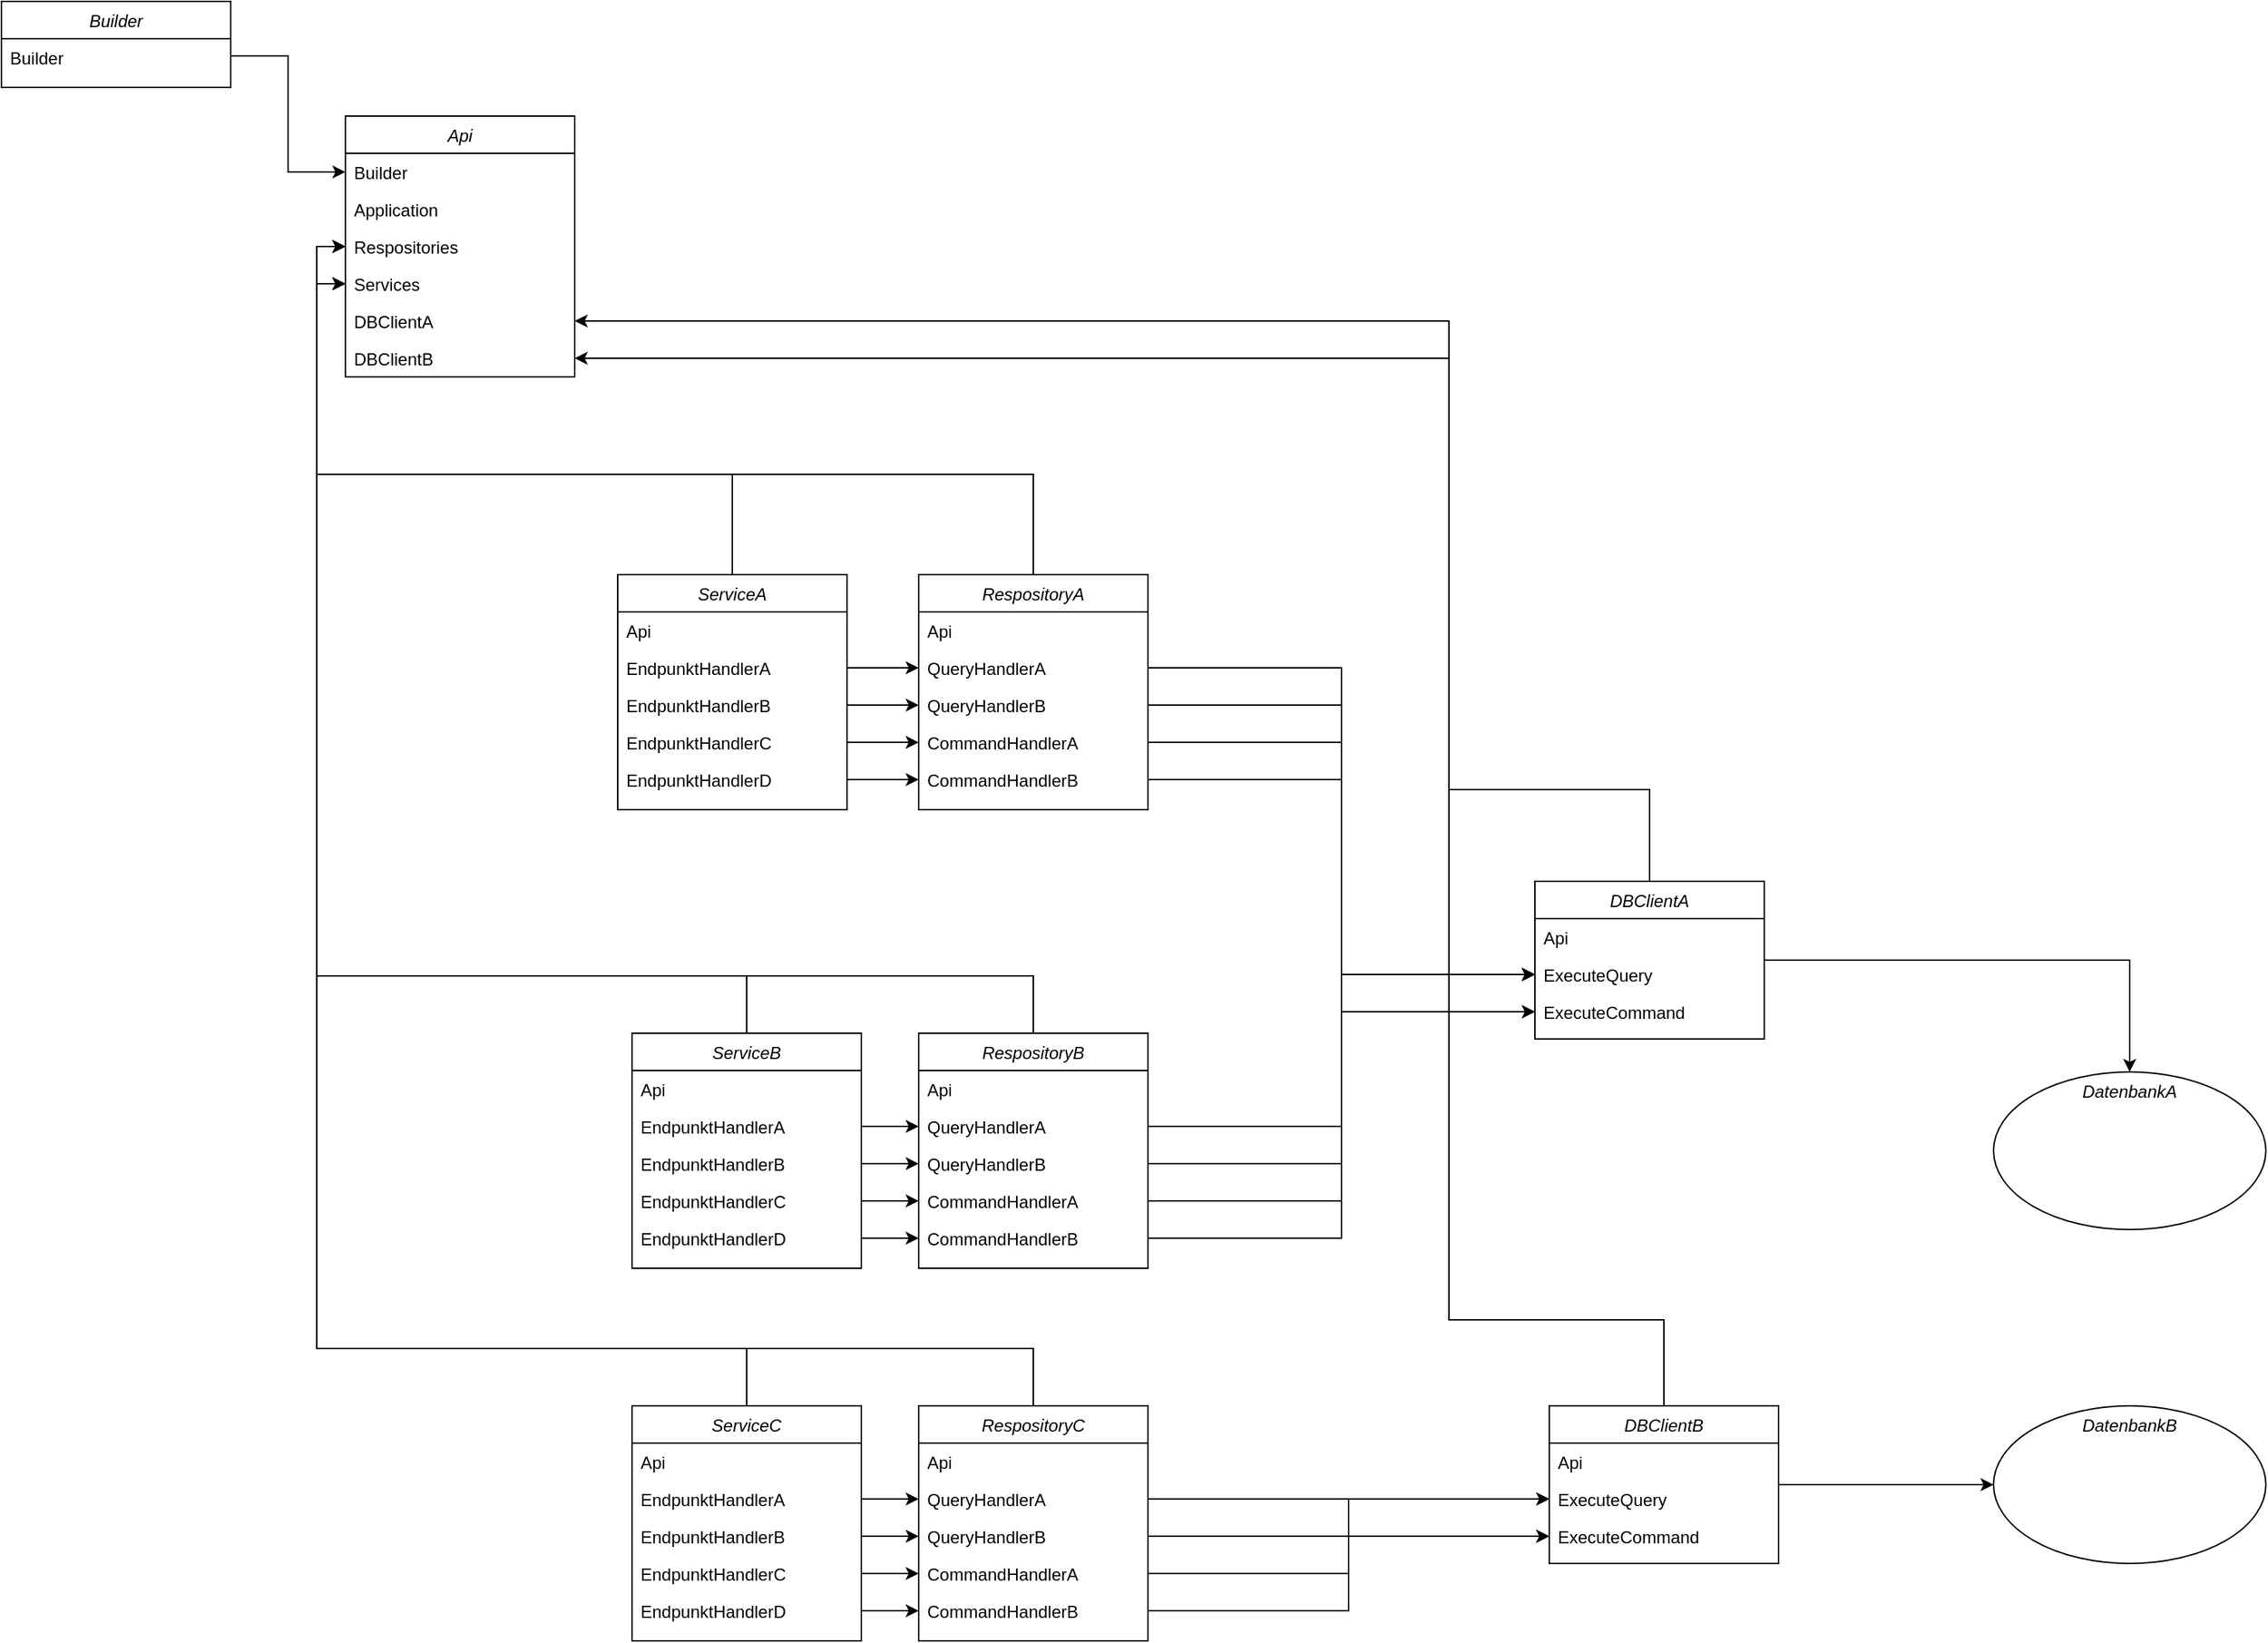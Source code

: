 <mxfile version="24.8.4">
  <diagram id="C5RBs43oDa-KdzZeNtuy" name="Page-1">
    <mxGraphModel dx="2604" dy="1424" grid="1" gridSize="10" guides="1" tooltips="1" connect="1" arrows="1" fold="1" page="1" pageScale="1" pageWidth="827" pageHeight="1169" math="0" shadow="0">
      <root>
        <mxCell id="WIyWlLk6GJQsqaUBKTNV-0" />
        <mxCell id="WIyWlLk6GJQsqaUBKTNV-1" parent="WIyWlLk6GJQsqaUBKTNV-0" />
        <mxCell id="zkfFHV4jXpPFQw0GAbJ--0" value="Api" style="swimlane;fontStyle=2;align=center;verticalAlign=top;childLayout=stackLayout;horizontal=1;startSize=26;horizontalStack=0;resizeParent=1;resizeLast=0;collapsible=1;marginBottom=0;rounded=0;shadow=0;strokeWidth=1;" parent="WIyWlLk6GJQsqaUBKTNV-1" vertex="1">
          <mxGeometry x="280" y="120" width="160" height="182" as="geometry">
            <mxRectangle x="230" y="140" width="160" height="26" as="alternateBounds" />
          </mxGeometry>
        </mxCell>
        <mxCell id="zkfFHV4jXpPFQw0GAbJ--1" value="Builder" style="text;align=left;verticalAlign=top;spacingLeft=4;spacingRight=4;overflow=hidden;rotatable=0;points=[[0,0.5],[1,0.5]];portConstraint=eastwest;" parent="zkfFHV4jXpPFQw0GAbJ--0" vertex="1">
          <mxGeometry y="26" width="160" height="26" as="geometry" />
        </mxCell>
        <mxCell id="zkfFHV4jXpPFQw0GAbJ--2" value="Application" style="text;align=left;verticalAlign=top;spacingLeft=4;spacingRight=4;overflow=hidden;rotatable=0;points=[[0,0.5],[1,0.5]];portConstraint=eastwest;rounded=0;shadow=0;html=0;" parent="zkfFHV4jXpPFQw0GAbJ--0" vertex="1">
          <mxGeometry y="52" width="160" height="26" as="geometry" />
        </mxCell>
        <mxCell id="Flz3jdfBrqk5ybjkT4bZ-0" value="Respositories" style="text;align=left;verticalAlign=top;spacingLeft=4;spacingRight=4;overflow=hidden;rotatable=0;points=[[0,0.5],[1,0.5]];portConstraint=eastwest;rounded=0;shadow=0;html=0;" vertex="1" parent="zkfFHV4jXpPFQw0GAbJ--0">
          <mxGeometry y="78" width="160" height="26" as="geometry" />
        </mxCell>
        <mxCell id="zkfFHV4jXpPFQw0GAbJ--3" value="Services" style="text;align=left;verticalAlign=top;spacingLeft=4;spacingRight=4;overflow=hidden;rotatable=0;points=[[0,0.5],[1,0.5]];portConstraint=eastwest;rounded=0;shadow=0;html=0;" parent="zkfFHV4jXpPFQw0GAbJ--0" vertex="1">
          <mxGeometry y="104" width="160" height="26" as="geometry" />
        </mxCell>
        <mxCell id="Flz3jdfBrqk5ybjkT4bZ-3" value="DBClientA" style="text;align=left;verticalAlign=top;spacingLeft=4;spacingRight=4;overflow=hidden;rotatable=0;points=[[0,0.5],[1,0.5]];portConstraint=eastwest;rounded=0;shadow=0;html=0;" vertex="1" parent="zkfFHV4jXpPFQw0GAbJ--0">
          <mxGeometry y="130" width="160" height="26" as="geometry" />
        </mxCell>
        <mxCell id="Flz3jdfBrqk5ybjkT4bZ-6" value="DBClientB" style="text;align=left;verticalAlign=top;spacingLeft=4;spacingRight=4;overflow=hidden;rotatable=0;points=[[0,0.5],[1,0.5]];portConstraint=eastwest;rounded=0;shadow=0;html=0;" vertex="1" parent="zkfFHV4jXpPFQw0GAbJ--0">
          <mxGeometry y="156" width="160" height="26" as="geometry" />
        </mxCell>
        <mxCell id="Flz3jdfBrqk5ybjkT4bZ-8" value="Builder" style="swimlane;fontStyle=2;align=center;verticalAlign=top;childLayout=stackLayout;horizontal=1;startSize=26;horizontalStack=0;resizeParent=1;resizeLast=0;collapsible=1;marginBottom=0;rounded=0;shadow=0;strokeWidth=1;" vertex="1" parent="WIyWlLk6GJQsqaUBKTNV-1">
          <mxGeometry x="40" y="40" width="160" height="60" as="geometry">
            <mxRectangle x="230" y="140" width="160" height="26" as="alternateBounds" />
          </mxGeometry>
        </mxCell>
        <mxCell id="Flz3jdfBrqk5ybjkT4bZ-9" value="Builder" style="text;align=left;verticalAlign=top;spacingLeft=4;spacingRight=4;overflow=hidden;rotatable=0;points=[[0,0.5],[1,0.5]];portConstraint=eastwest;" vertex="1" parent="Flz3jdfBrqk5ybjkT4bZ-8">
          <mxGeometry y="26" width="160" height="24" as="geometry" />
        </mxCell>
        <mxCell id="Flz3jdfBrqk5ybjkT4bZ-24" style="edgeStyle=orthogonalEdgeStyle;rounded=0;orthogonalLoop=1;jettySize=auto;html=1;" edge="1" parent="WIyWlLk6GJQsqaUBKTNV-1" source="Flz3jdfBrqk5ybjkT4bZ-9" target="zkfFHV4jXpPFQw0GAbJ--1">
          <mxGeometry relative="1" as="geometry" />
        </mxCell>
        <mxCell id="Flz3jdfBrqk5ybjkT4bZ-134" style="edgeStyle=orthogonalEdgeStyle;rounded=0;orthogonalLoop=1;jettySize=auto;html=1;entryX=0;entryY=0.5;entryDx=0;entryDy=0;" edge="1" parent="WIyWlLk6GJQsqaUBKTNV-1" source="Flz3jdfBrqk5ybjkT4bZ-36" target="Flz3jdfBrqk5ybjkT4bZ-0">
          <mxGeometry relative="1" as="geometry">
            <Array as="points">
              <mxPoint x="760" y="370" />
              <mxPoint x="260" y="370" />
              <mxPoint x="260" y="211" />
            </Array>
          </mxGeometry>
        </mxCell>
        <mxCell id="Flz3jdfBrqk5ybjkT4bZ-36" value="RespositoryA" style="swimlane;fontStyle=2;align=center;verticalAlign=top;childLayout=stackLayout;horizontal=1;startSize=26;horizontalStack=0;resizeParent=1;resizeLast=0;collapsible=1;marginBottom=0;rounded=0;shadow=0;strokeWidth=1;" vertex="1" parent="WIyWlLk6GJQsqaUBKTNV-1">
          <mxGeometry x="680" y="440" width="160" height="164" as="geometry">
            <mxRectangle x="230" y="140" width="160" height="26" as="alternateBounds" />
          </mxGeometry>
        </mxCell>
        <mxCell id="Flz3jdfBrqk5ybjkT4bZ-41" value="Api" style="text;align=left;verticalAlign=top;spacingLeft=4;spacingRight=4;overflow=hidden;rotatable=0;points=[[0,0.5],[1,0.5]];portConstraint=eastwest;rounded=0;shadow=0;html=0;" vertex="1" parent="Flz3jdfBrqk5ybjkT4bZ-36">
          <mxGeometry y="26" width="160" height="26" as="geometry" />
        </mxCell>
        <mxCell id="Flz3jdfBrqk5ybjkT4bZ-42" value="QueryHandlerA" style="text;align=left;verticalAlign=top;spacingLeft=4;spacingRight=4;overflow=hidden;rotatable=0;points=[[0,0.5],[1,0.5]];portConstraint=eastwest;rounded=0;shadow=0;html=0;" vertex="1" parent="Flz3jdfBrqk5ybjkT4bZ-36">
          <mxGeometry y="52" width="160" height="26" as="geometry" />
        </mxCell>
        <mxCell id="Flz3jdfBrqk5ybjkT4bZ-46" value="QueryHandlerB" style="text;align=left;verticalAlign=top;spacingLeft=4;spacingRight=4;overflow=hidden;rotatable=0;points=[[0,0.5],[1,0.5]];portConstraint=eastwest;rounded=0;shadow=0;html=0;" vertex="1" parent="Flz3jdfBrqk5ybjkT4bZ-36">
          <mxGeometry y="78" width="160" height="26" as="geometry" />
        </mxCell>
        <mxCell id="Flz3jdfBrqk5ybjkT4bZ-48" value="CommandHandlerA" style="text;align=left;verticalAlign=top;spacingLeft=4;spacingRight=4;overflow=hidden;rotatable=0;points=[[0,0.5],[1,0.5]];portConstraint=eastwest;rounded=0;shadow=0;html=0;" vertex="1" parent="Flz3jdfBrqk5ybjkT4bZ-36">
          <mxGeometry y="104" width="160" height="26" as="geometry" />
        </mxCell>
        <mxCell id="Flz3jdfBrqk5ybjkT4bZ-47" value="CommandHandlerB" style="text;align=left;verticalAlign=top;spacingLeft=4;spacingRight=4;overflow=hidden;rotatable=0;points=[[0,0.5],[1,0.5]];portConstraint=eastwest;rounded=0;shadow=0;html=0;" vertex="1" parent="Flz3jdfBrqk5ybjkT4bZ-36">
          <mxGeometry y="130" width="160" height="26" as="geometry" />
        </mxCell>
        <mxCell id="Flz3jdfBrqk5ybjkT4bZ-133" style="edgeStyle=orthogonalEdgeStyle;rounded=0;orthogonalLoop=1;jettySize=auto;html=1;entryX=0;entryY=0.5;entryDx=0;entryDy=0;" edge="1" parent="WIyWlLk6GJQsqaUBKTNV-1" source="Flz3jdfBrqk5ybjkT4bZ-57" target="zkfFHV4jXpPFQw0GAbJ--3">
          <mxGeometry relative="1" as="geometry">
            <Array as="points">
              <mxPoint x="550" y="370" />
              <mxPoint x="260" y="370" />
              <mxPoint x="260" y="237" />
            </Array>
          </mxGeometry>
        </mxCell>
        <mxCell id="Flz3jdfBrqk5ybjkT4bZ-57" value="ServiceA" style="swimlane;fontStyle=2;align=center;verticalAlign=top;childLayout=stackLayout;horizontal=1;startSize=26;horizontalStack=0;resizeParent=1;resizeLast=0;collapsible=1;marginBottom=0;rounded=0;shadow=0;strokeWidth=1;" vertex="1" parent="WIyWlLk6GJQsqaUBKTNV-1">
          <mxGeometry x="470" y="440" width="160" height="164" as="geometry">
            <mxRectangle x="230" y="140" width="160" height="26" as="alternateBounds" />
          </mxGeometry>
        </mxCell>
        <mxCell id="Flz3jdfBrqk5ybjkT4bZ-58" value="Api" style="text;align=left;verticalAlign=top;spacingLeft=4;spacingRight=4;overflow=hidden;rotatable=0;points=[[0,0.5],[1,0.5]];portConstraint=eastwest;rounded=0;shadow=0;html=0;" vertex="1" parent="Flz3jdfBrqk5ybjkT4bZ-57">
          <mxGeometry y="26" width="160" height="26" as="geometry" />
        </mxCell>
        <mxCell id="Flz3jdfBrqk5ybjkT4bZ-59" value="EndpunktHandlerA" style="text;align=left;verticalAlign=top;spacingLeft=4;spacingRight=4;overflow=hidden;rotatable=0;points=[[0,0.5],[1,0.5]];portConstraint=eastwest;rounded=0;shadow=0;html=0;" vertex="1" parent="Flz3jdfBrqk5ybjkT4bZ-57">
          <mxGeometry y="52" width="160" height="26" as="geometry" />
        </mxCell>
        <mxCell id="Flz3jdfBrqk5ybjkT4bZ-60" value="EndpunktHandlerB" style="text;align=left;verticalAlign=top;spacingLeft=4;spacingRight=4;overflow=hidden;rotatable=0;points=[[0,0.5],[1,0.5]];portConstraint=eastwest;rounded=0;shadow=0;html=0;" vertex="1" parent="Flz3jdfBrqk5ybjkT4bZ-57">
          <mxGeometry y="78" width="160" height="26" as="geometry" />
        </mxCell>
        <mxCell id="Flz3jdfBrqk5ybjkT4bZ-61" value="EndpunktHandlerC" style="text;align=left;verticalAlign=top;spacingLeft=4;spacingRight=4;overflow=hidden;rotatable=0;points=[[0,0.5],[1,0.5]];portConstraint=eastwest;rounded=0;shadow=0;html=0;" vertex="1" parent="Flz3jdfBrqk5ybjkT4bZ-57">
          <mxGeometry y="104" width="160" height="26" as="geometry" />
        </mxCell>
        <mxCell id="Flz3jdfBrqk5ybjkT4bZ-62" value="EndpunktHandlerD" style="text;align=left;verticalAlign=top;spacingLeft=4;spacingRight=4;overflow=hidden;rotatable=0;points=[[0,0.5],[1,0.5]];portConstraint=eastwest;rounded=0;shadow=0;html=0;" vertex="1" parent="Flz3jdfBrqk5ybjkT4bZ-57">
          <mxGeometry y="130" width="160" height="26" as="geometry" />
        </mxCell>
        <mxCell id="Flz3jdfBrqk5ybjkT4bZ-84" style="edgeStyle=orthogonalEdgeStyle;rounded=0;orthogonalLoop=1;jettySize=auto;html=1;entryX=1;entryY=0.5;entryDx=0;entryDy=0;exitX=0.5;exitY=0;exitDx=0;exitDy=0;" edge="1" parent="WIyWlLk6GJQsqaUBKTNV-1" source="Flz3jdfBrqk5ybjkT4bZ-69" target="Flz3jdfBrqk5ybjkT4bZ-3">
          <mxGeometry relative="1" as="geometry">
            <Array as="points">
              <mxPoint x="1190" y="590" />
              <mxPoint x="1050" y="590" />
              <mxPoint x="1050" y="263" />
            </Array>
          </mxGeometry>
        </mxCell>
        <mxCell id="Flz3jdfBrqk5ybjkT4bZ-93" value="" style="edgeStyle=orthogonalEdgeStyle;rounded=0;orthogonalLoop=1;jettySize=auto;html=1;" edge="1" parent="WIyWlLk6GJQsqaUBKTNV-1" source="Flz3jdfBrqk5ybjkT4bZ-69" target="Flz3jdfBrqk5ybjkT4bZ-92">
          <mxGeometry relative="1" as="geometry" />
        </mxCell>
        <mxCell id="Flz3jdfBrqk5ybjkT4bZ-69" value="DBClientA" style="swimlane;fontStyle=2;align=center;verticalAlign=top;childLayout=stackLayout;horizontal=1;startSize=26;horizontalStack=0;resizeParent=1;resizeLast=0;collapsible=1;marginBottom=0;rounded=0;shadow=0;strokeWidth=1;" vertex="1" parent="WIyWlLk6GJQsqaUBKTNV-1">
          <mxGeometry x="1110" y="654" width="160" height="110" as="geometry">
            <mxRectangle x="230" y="140" width="160" height="26" as="alternateBounds" />
          </mxGeometry>
        </mxCell>
        <mxCell id="Flz3jdfBrqk5ybjkT4bZ-70" value="Api" style="text;align=left;verticalAlign=top;spacingLeft=4;spacingRight=4;overflow=hidden;rotatable=0;points=[[0,0.5],[1,0.5]];portConstraint=eastwest;rounded=0;shadow=0;html=0;" vertex="1" parent="Flz3jdfBrqk5ybjkT4bZ-69">
          <mxGeometry y="26" width="160" height="26" as="geometry" />
        </mxCell>
        <mxCell id="Flz3jdfBrqk5ybjkT4bZ-71" value="ExecuteQuery" style="text;align=left;verticalAlign=top;spacingLeft=4;spacingRight=4;overflow=hidden;rotatable=0;points=[[0,0.5],[1,0.5]];portConstraint=eastwest;rounded=0;shadow=0;html=0;" vertex="1" parent="Flz3jdfBrqk5ybjkT4bZ-69">
          <mxGeometry y="52" width="160" height="26" as="geometry" />
        </mxCell>
        <mxCell id="Flz3jdfBrqk5ybjkT4bZ-85" value="ExecuteCommand" style="text;align=left;verticalAlign=top;spacingLeft=4;spacingRight=4;overflow=hidden;rotatable=0;points=[[0,0.5],[1,0.5]];portConstraint=eastwest;rounded=0;shadow=0;html=0;" vertex="1" parent="Flz3jdfBrqk5ybjkT4bZ-69">
          <mxGeometry y="78" width="160" height="26" as="geometry" />
        </mxCell>
        <mxCell id="Flz3jdfBrqk5ybjkT4bZ-80" style="edgeStyle=orthogonalEdgeStyle;rounded=0;orthogonalLoop=1;jettySize=auto;html=1;" edge="1" parent="WIyWlLk6GJQsqaUBKTNV-1" source="Flz3jdfBrqk5ybjkT4bZ-59" target="Flz3jdfBrqk5ybjkT4bZ-42">
          <mxGeometry relative="1" as="geometry" />
        </mxCell>
        <mxCell id="Flz3jdfBrqk5ybjkT4bZ-81" style="edgeStyle=orthogonalEdgeStyle;rounded=0;orthogonalLoop=1;jettySize=auto;html=1;" edge="1" parent="WIyWlLk6GJQsqaUBKTNV-1" source="Flz3jdfBrqk5ybjkT4bZ-60" target="Flz3jdfBrqk5ybjkT4bZ-46">
          <mxGeometry relative="1" as="geometry" />
        </mxCell>
        <mxCell id="Flz3jdfBrqk5ybjkT4bZ-82" style="edgeStyle=orthogonalEdgeStyle;rounded=0;orthogonalLoop=1;jettySize=auto;html=1;" edge="1" parent="WIyWlLk6GJQsqaUBKTNV-1" source="Flz3jdfBrqk5ybjkT4bZ-61" target="Flz3jdfBrqk5ybjkT4bZ-48">
          <mxGeometry relative="1" as="geometry" />
        </mxCell>
        <mxCell id="Flz3jdfBrqk5ybjkT4bZ-83" style="edgeStyle=orthogonalEdgeStyle;rounded=0;orthogonalLoop=1;jettySize=auto;html=1;" edge="1" parent="WIyWlLk6GJQsqaUBKTNV-1" source="Flz3jdfBrqk5ybjkT4bZ-62" target="Flz3jdfBrqk5ybjkT4bZ-47">
          <mxGeometry relative="1" as="geometry" />
        </mxCell>
        <mxCell id="Flz3jdfBrqk5ybjkT4bZ-86" style="edgeStyle=orthogonalEdgeStyle;rounded=0;orthogonalLoop=1;jettySize=auto;html=1;" edge="1" parent="WIyWlLk6GJQsqaUBKTNV-1" source="Flz3jdfBrqk5ybjkT4bZ-42" target="Flz3jdfBrqk5ybjkT4bZ-71">
          <mxGeometry relative="1" as="geometry" />
        </mxCell>
        <mxCell id="Flz3jdfBrqk5ybjkT4bZ-87" style="edgeStyle=orthogonalEdgeStyle;rounded=0;orthogonalLoop=1;jettySize=auto;html=1;entryX=0;entryY=0.5;entryDx=0;entryDy=0;" edge="1" parent="WIyWlLk6GJQsqaUBKTNV-1" source="Flz3jdfBrqk5ybjkT4bZ-46" target="Flz3jdfBrqk5ybjkT4bZ-71">
          <mxGeometry relative="1" as="geometry" />
        </mxCell>
        <mxCell id="Flz3jdfBrqk5ybjkT4bZ-88" style="edgeStyle=orthogonalEdgeStyle;rounded=0;orthogonalLoop=1;jettySize=auto;html=1;" edge="1" parent="WIyWlLk6GJQsqaUBKTNV-1" source="Flz3jdfBrqk5ybjkT4bZ-48" target="Flz3jdfBrqk5ybjkT4bZ-71">
          <mxGeometry relative="1" as="geometry" />
        </mxCell>
        <mxCell id="Flz3jdfBrqk5ybjkT4bZ-89" style="edgeStyle=orthogonalEdgeStyle;rounded=0;orthogonalLoop=1;jettySize=auto;html=1;" edge="1" parent="WIyWlLk6GJQsqaUBKTNV-1" source="Flz3jdfBrqk5ybjkT4bZ-47" target="Flz3jdfBrqk5ybjkT4bZ-85">
          <mxGeometry relative="1" as="geometry" />
        </mxCell>
        <mxCell id="Flz3jdfBrqk5ybjkT4bZ-92" value="DatenbankA" style="ellipse;whiteSpace=wrap;html=1;verticalAlign=top;fontStyle=2;startSize=26;rounded=0;shadow=0;strokeWidth=1;" vertex="1" parent="WIyWlLk6GJQsqaUBKTNV-1">
          <mxGeometry x="1430" y="787" width="190" height="110" as="geometry" />
        </mxCell>
        <mxCell id="Flz3jdfBrqk5ybjkT4bZ-135" style="edgeStyle=orthogonalEdgeStyle;rounded=0;orthogonalLoop=1;jettySize=auto;html=1;exitX=0.5;exitY=0;exitDx=0;exitDy=0;" edge="1" parent="WIyWlLk6GJQsqaUBKTNV-1" source="Flz3jdfBrqk5ybjkT4bZ-112" target="zkfFHV4jXpPFQw0GAbJ--3">
          <mxGeometry relative="1" as="geometry">
            <Array as="points">
              <mxPoint x="560" y="720" />
              <mxPoint x="260" y="720" />
              <mxPoint x="260" y="237" />
            </Array>
          </mxGeometry>
        </mxCell>
        <mxCell id="Flz3jdfBrqk5ybjkT4bZ-112" value="ServiceB" style="swimlane;fontStyle=2;align=center;verticalAlign=top;childLayout=stackLayout;horizontal=1;startSize=26;horizontalStack=0;resizeParent=1;resizeLast=0;collapsible=1;marginBottom=0;rounded=0;shadow=0;strokeWidth=1;" vertex="1" parent="WIyWlLk6GJQsqaUBKTNV-1">
          <mxGeometry x="480" y="760" width="160" height="164" as="geometry">
            <mxRectangle x="230" y="140" width="160" height="26" as="alternateBounds" />
          </mxGeometry>
        </mxCell>
        <mxCell id="Flz3jdfBrqk5ybjkT4bZ-113" value="Api" style="text;align=left;verticalAlign=top;spacingLeft=4;spacingRight=4;overflow=hidden;rotatable=0;points=[[0,0.5],[1,0.5]];portConstraint=eastwest;rounded=0;shadow=0;html=0;" vertex="1" parent="Flz3jdfBrqk5ybjkT4bZ-112">
          <mxGeometry y="26" width="160" height="26" as="geometry" />
        </mxCell>
        <mxCell id="Flz3jdfBrqk5ybjkT4bZ-114" value="EndpunktHandlerA" style="text;align=left;verticalAlign=top;spacingLeft=4;spacingRight=4;overflow=hidden;rotatable=0;points=[[0,0.5],[1,0.5]];portConstraint=eastwest;rounded=0;shadow=0;html=0;" vertex="1" parent="Flz3jdfBrqk5ybjkT4bZ-112">
          <mxGeometry y="52" width="160" height="26" as="geometry" />
        </mxCell>
        <mxCell id="Flz3jdfBrqk5ybjkT4bZ-115" value="EndpunktHandlerB" style="text;align=left;verticalAlign=top;spacingLeft=4;spacingRight=4;overflow=hidden;rotatable=0;points=[[0,0.5],[1,0.5]];portConstraint=eastwest;rounded=0;shadow=0;html=0;" vertex="1" parent="Flz3jdfBrqk5ybjkT4bZ-112">
          <mxGeometry y="78" width="160" height="26" as="geometry" />
        </mxCell>
        <mxCell id="Flz3jdfBrqk5ybjkT4bZ-116" value="EndpunktHandlerC" style="text;align=left;verticalAlign=top;spacingLeft=4;spacingRight=4;overflow=hidden;rotatable=0;points=[[0,0.5],[1,0.5]];portConstraint=eastwest;rounded=0;shadow=0;html=0;" vertex="1" parent="Flz3jdfBrqk5ybjkT4bZ-112">
          <mxGeometry y="104" width="160" height="26" as="geometry" />
        </mxCell>
        <mxCell id="Flz3jdfBrqk5ybjkT4bZ-117" value="EndpunktHandlerD" style="text;align=left;verticalAlign=top;spacingLeft=4;spacingRight=4;overflow=hidden;rotatable=0;points=[[0,0.5],[1,0.5]];portConstraint=eastwest;rounded=0;shadow=0;html=0;" vertex="1" parent="Flz3jdfBrqk5ybjkT4bZ-112">
          <mxGeometry y="130" width="160" height="26" as="geometry" />
        </mxCell>
        <mxCell id="Flz3jdfBrqk5ybjkT4bZ-136" style="edgeStyle=orthogonalEdgeStyle;rounded=0;orthogonalLoop=1;jettySize=auto;html=1;" edge="1" parent="WIyWlLk6GJQsqaUBKTNV-1" source="Flz3jdfBrqk5ybjkT4bZ-118" target="Flz3jdfBrqk5ybjkT4bZ-0">
          <mxGeometry relative="1" as="geometry">
            <Array as="points">
              <mxPoint x="760" y="720" />
              <mxPoint x="260" y="720" />
              <mxPoint x="260" y="211" />
            </Array>
          </mxGeometry>
        </mxCell>
        <mxCell id="Flz3jdfBrqk5ybjkT4bZ-118" value="RespositoryB" style="swimlane;fontStyle=2;align=center;verticalAlign=top;childLayout=stackLayout;horizontal=1;startSize=26;horizontalStack=0;resizeParent=1;resizeLast=0;collapsible=1;marginBottom=0;rounded=0;shadow=0;strokeWidth=1;" vertex="1" parent="WIyWlLk6GJQsqaUBKTNV-1">
          <mxGeometry x="680" y="760" width="160" height="164" as="geometry">
            <mxRectangle x="230" y="140" width="160" height="26" as="alternateBounds" />
          </mxGeometry>
        </mxCell>
        <mxCell id="Flz3jdfBrqk5ybjkT4bZ-119" value="Api" style="text;align=left;verticalAlign=top;spacingLeft=4;spacingRight=4;overflow=hidden;rotatable=0;points=[[0,0.5],[1,0.5]];portConstraint=eastwest;rounded=0;shadow=0;html=0;" vertex="1" parent="Flz3jdfBrqk5ybjkT4bZ-118">
          <mxGeometry y="26" width="160" height="26" as="geometry" />
        </mxCell>
        <mxCell id="Flz3jdfBrqk5ybjkT4bZ-120" value="QueryHandlerA" style="text;align=left;verticalAlign=top;spacingLeft=4;spacingRight=4;overflow=hidden;rotatable=0;points=[[0,0.5],[1,0.5]];portConstraint=eastwest;rounded=0;shadow=0;html=0;" vertex="1" parent="Flz3jdfBrqk5ybjkT4bZ-118">
          <mxGeometry y="52" width="160" height="26" as="geometry" />
        </mxCell>
        <mxCell id="Flz3jdfBrqk5ybjkT4bZ-121" value="QueryHandlerB" style="text;align=left;verticalAlign=top;spacingLeft=4;spacingRight=4;overflow=hidden;rotatable=0;points=[[0,0.5],[1,0.5]];portConstraint=eastwest;rounded=0;shadow=0;html=0;" vertex="1" parent="Flz3jdfBrqk5ybjkT4bZ-118">
          <mxGeometry y="78" width="160" height="26" as="geometry" />
        </mxCell>
        <mxCell id="Flz3jdfBrqk5ybjkT4bZ-122" value="CommandHandlerA" style="text;align=left;verticalAlign=top;spacingLeft=4;spacingRight=4;overflow=hidden;rotatable=0;points=[[0,0.5],[1,0.5]];portConstraint=eastwest;rounded=0;shadow=0;html=0;" vertex="1" parent="Flz3jdfBrqk5ybjkT4bZ-118">
          <mxGeometry y="104" width="160" height="26" as="geometry" />
        </mxCell>
        <mxCell id="Flz3jdfBrqk5ybjkT4bZ-123" value="CommandHandlerB" style="text;align=left;verticalAlign=top;spacingLeft=4;spacingRight=4;overflow=hidden;rotatable=0;points=[[0,0.5],[1,0.5]];portConstraint=eastwest;rounded=0;shadow=0;html=0;" vertex="1" parent="Flz3jdfBrqk5ybjkT4bZ-118">
          <mxGeometry y="130" width="160" height="26" as="geometry" />
        </mxCell>
        <mxCell id="Flz3jdfBrqk5ybjkT4bZ-124" style="edgeStyle=orthogonalEdgeStyle;rounded=0;orthogonalLoop=1;jettySize=auto;html=1;" edge="1" source="Flz3jdfBrqk5ybjkT4bZ-114" target="Flz3jdfBrqk5ybjkT4bZ-120" parent="WIyWlLk6GJQsqaUBKTNV-1">
          <mxGeometry relative="1" as="geometry" />
        </mxCell>
        <mxCell id="Flz3jdfBrqk5ybjkT4bZ-125" style="edgeStyle=orthogonalEdgeStyle;rounded=0;orthogonalLoop=1;jettySize=auto;html=1;" edge="1" source="Flz3jdfBrqk5ybjkT4bZ-115" target="Flz3jdfBrqk5ybjkT4bZ-121" parent="WIyWlLk6GJQsqaUBKTNV-1">
          <mxGeometry relative="1" as="geometry" />
        </mxCell>
        <mxCell id="Flz3jdfBrqk5ybjkT4bZ-126" style="edgeStyle=orthogonalEdgeStyle;rounded=0;orthogonalLoop=1;jettySize=auto;html=1;" edge="1" source="Flz3jdfBrqk5ybjkT4bZ-116" target="Flz3jdfBrqk5ybjkT4bZ-122" parent="WIyWlLk6GJQsqaUBKTNV-1">
          <mxGeometry relative="1" as="geometry" />
        </mxCell>
        <mxCell id="Flz3jdfBrqk5ybjkT4bZ-127" style="edgeStyle=orthogonalEdgeStyle;rounded=0;orthogonalLoop=1;jettySize=auto;html=1;" edge="1" source="Flz3jdfBrqk5ybjkT4bZ-117" target="Flz3jdfBrqk5ybjkT4bZ-123" parent="WIyWlLk6GJQsqaUBKTNV-1">
          <mxGeometry relative="1" as="geometry" />
        </mxCell>
        <mxCell id="Flz3jdfBrqk5ybjkT4bZ-128" style="edgeStyle=orthogonalEdgeStyle;rounded=0;orthogonalLoop=1;jettySize=auto;html=1;" edge="1" source="Flz3jdfBrqk5ybjkT4bZ-120" parent="WIyWlLk6GJQsqaUBKTNV-1" target="Flz3jdfBrqk5ybjkT4bZ-85">
          <mxGeometry relative="1" as="geometry">
            <mxPoint x="1031" y="964" as="targetPoint" />
          </mxGeometry>
        </mxCell>
        <mxCell id="Flz3jdfBrqk5ybjkT4bZ-129" style="edgeStyle=orthogonalEdgeStyle;rounded=0;orthogonalLoop=1;jettySize=auto;html=1;" edge="1" source="Flz3jdfBrqk5ybjkT4bZ-121" parent="WIyWlLk6GJQsqaUBKTNV-1" target="Flz3jdfBrqk5ybjkT4bZ-71">
          <mxGeometry relative="1" as="geometry">
            <mxPoint x="1031" y="964" as="targetPoint" />
          </mxGeometry>
        </mxCell>
        <mxCell id="Flz3jdfBrqk5ybjkT4bZ-130" style="edgeStyle=orthogonalEdgeStyle;rounded=0;orthogonalLoop=1;jettySize=auto;html=1;" edge="1" source="Flz3jdfBrqk5ybjkT4bZ-122" parent="WIyWlLk6GJQsqaUBKTNV-1" target="Flz3jdfBrqk5ybjkT4bZ-71">
          <mxGeometry relative="1" as="geometry">
            <mxPoint x="1031" y="998" as="targetPoint" />
          </mxGeometry>
        </mxCell>
        <mxCell id="Flz3jdfBrqk5ybjkT4bZ-131" style="edgeStyle=orthogonalEdgeStyle;rounded=0;orthogonalLoop=1;jettySize=auto;html=1;" edge="1" source="Flz3jdfBrqk5ybjkT4bZ-123" parent="WIyWlLk6GJQsqaUBKTNV-1" target="Flz3jdfBrqk5ybjkT4bZ-71">
          <mxGeometry relative="1" as="geometry">
            <mxPoint x="1030" y="998" as="targetPoint" />
          </mxGeometry>
        </mxCell>
        <mxCell id="Flz3jdfBrqk5ybjkT4bZ-137" value="DatenbankB" style="ellipse;whiteSpace=wrap;html=1;verticalAlign=top;fontStyle=2;startSize=26;rounded=0;shadow=0;strokeWidth=1;" vertex="1" parent="WIyWlLk6GJQsqaUBKTNV-1">
          <mxGeometry x="1430" y="1020" width="190" height="110" as="geometry" />
        </mxCell>
        <mxCell id="Flz3jdfBrqk5ybjkT4bZ-150" style="edgeStyle=orthogonalEdgeStyle;rounded=0;orthogonalLoop=1;jettySize=auto;html=1;exitX=0.5;exitY=0;exitDx=0;exitDy=0;" edge="1" parent="WIyWlLk6GJQsqaUBKTNV-1" source="Flz3jdfBrqk5ybjkT4bZ-138" target="zkfFHV4jXpPFQw0GAbJ--3">
          <mxGeometry relative="1" as="geometry">
            <Array as="points">
              <mxPoint x="560" y="980" />
              <mxPoint x="260" y="980" />
              <mxPoint x="260" y="237" />
            </Array>
          </mxGeometry>
        </mxCell>
        <mxCell id="Flz3jdfBrqk5ybjkT4bZ-138" value="ServiceC" style="swimlane;fontStyle=2;align=center;verticalAlign=top;childLayout=stackLayout;horizontal=1;startSize=26;horizontalStack=0;resizeParent=1;resizeLast=0;collapsible=1;marginBottom=0;rounded=0;shadow=0;strokeWidth=1;" vertex="1" parent="WIyWlLk6GJQsqaUBKTNV-1">
          <mxGeometry x="480" y="1020" width="160" height="164" as="geometry">
            <mxRectangle x="230" y="140" width="160" height="26" as="alternateBounds" />
          </mxGeometry>
        </mxCell>
        <mxCell id="Flz3jdfBrqk5ybjkT4bZ-139" value="Api" style="text;align=left;verticalAlign=top;spacingLeft=4;spacingRight=4;overflow=hidden;rotatable=0;points=[[0,0.5],[1,0.5]];portConstraint=eastwest;rounded=0;shadow=0;html=0;" vertex="1" parent="Flz3jdfBrqk5ybjkT4bZ-138">
          <mxGeometry y="26" width="160" height="26" as="geometry" />
        </mxCell>
        <mxCell id="Flz3jdfBrqk5ybjkT4bZ-140" value="EndpunktHandlerA" style="text;align=left;verticalAlign=top;spacingLeft=4;spacingRight=4;overflow=hidden;rotatable=0;points=[[0,0.5],[1,0.5]];portConstraint=eastwest;rounded=0;shadow=0;html=0;" vertex="1" parent="Flz3jdfBrqk5ybjkT4bZ-138">
          <mxGeometry y="52" width="160" height="26" as="geometry" />
        </mxCell>
        <mxCell id="Flz3jdfBrqk5ybjkT4bZ-141" value="EndpunktHandlerB" style="text;align=left;verticalAlign=top;spacingLeft=4;spacingRight=4;overflow=hidden;rotatable=0;points=[[0,0.5],[1,0.5]];portConstraint=eastwest;rounded=0;shadow=0;html=0;" vertex="1" parent="Flz3jdfBrqk5ybjkT4bZ-138">
          <mxGeometry y="78" width="160" height="26" as="geometry" />
        </mxCell>
        <mxCell id="Flz3jdfBrqk5ybjkT4bZ-142" value="EndpunktHandlerC" style="text;align=left;verticalAlign=top;spacingLeft=4;spacingRight=4;overflow=hidden;rotatable=0;points=[[0,0.5],[1,0.5]];portConstraint=eastwest;rounded=0;shadow=0;html=0;" vertex="1" parent="Flz3jdfBrqk5ybjkT4bZ-138">
          <mxGeometry y="104" width="160" height="26" as="geometry" />
        </mxCell>
        <mxCell id="Flz3jdfBrqk5ybjkT4bZ-143" value="EndpunktHandlerD" style="text;align=left;verticalAlign=top;spacingLeft=4;spacingRight=4;overflow=hidden;rotatable=0;points=[[0,0.5],[1,0.5]];portConstraint=eastwest;rounded=0;shadow=0;html=0;" vertex="1" parent="Flz3jdfBrqk5ybjkT4bZ-138">
          <mxGeometry y="130" width="160" height="26" as="geometry" />
        </mxCell>
        <mxCell id="Flz3jdfBrqk5ybjkT4bZ-151" style="edgeStyle=orthogonalEdgeStyle;rounded=0;orthogonalLoop=1;jettySize=auto;html=1;exitX=0.5;exitY=0;exitDx=0;exitDy=0;" edge="1" parent="WIyWlLk6GJQsqaUBKTNV-1" source="Flz3jdfBrqk5ybjkT4bZ-144" target="Flz3jdfBrqk5ybjkT4bZ-0">
          <mxGeometry relative="1" as="geometry">
            <Array as="points">
              <mxPoint x="760" y="980" />
              <mxPoint x="260" y="980" />
              <mxPoint x="260" y="211" />
            </Array>
          </mxGeometry>
        </mxCell>
        <mxCell id="Flz3jdfBrqk5ybjkT4bZ-144" value="RespositoryC" style="swimlane;fontStyle=2;align=center;verticalAlign=top;childLayout=stackLayout;horizontal=1;startSize=26;horizontalStack=0;resizeParent=1;resizeLast=0;collapsible=1;marginBottom=0;rounded=0;shadow=0;strokeWidth=1;" vertex="1" parent="WIyWlLk6GJQsqaUBKTNV-1">
          <mxGeometry x="680" y="1020" width="160" height="164" as="geometry">
            <mxRectangle x="230" y="140" width="160" height="26" as="alternateBounds" />
          </mxGeometry>
        </mxCell>
        <mxCell id="Flz3jdfBrqk5ybjkT4bZ-145" value="Api" style="text;align=left;verticalAlign=top;spacingLeft=4;spacingRight=4;overflow=hidden;rotatable=0;points=[[0,0.5],[1,0.5]];portConstraint=eastwest;rounded=0;shadow=0;html=0;" vertex="1" parent="Flz3jdfBrqk5ybjkT4bZ-144">
          <mxGeometry y="26" width="160" height="26" as="geometry" />
        </mxCell>
        <mxCell id="Flz3jdfBrqk5ybjkT4bZ-146" value="QueryHandlerA" style="text;align=left;verticalAlign=top;spacingLeft=4;spacingRight=4;overflow=hidden;rotatable=0;points=[[0,0.5],[1,0.5]];portConstraint=eastwest;rounded=0;shadow=0;html=0;" vertex="1" parent="Flz3jdfBrqk5ybjkT4bZ-144">
          <mxGeometry y="52" width="160" height="26" as="geometry" />
        </mxCell>
        <mxCell id="Flz3jdfBrqk5ybjkT4bZ-147" value="QueryHandlerB" style="text;align=left;verticalAlign=top;spacingLeft=4;spacingRight=4;overflow=hidden;rotatable=0;points=[[0,0.5],[1,0.5]];portConstraint=eastwest;rounded=0;shadow=0;html=0;" vertex="1" parent="Flz3jdfBrqk5ybjkT4bZ-144">
          <mxGeometry y="78" width="160" height="26" as="geometry" />
        </mxCell>
        <mxCell id="Flz3jdfBrqk5ybjkT4bZ-148" value="CommandHandlerA" style="text;align=left;verticalAlign=top;spacingLeft=4;spacingRight=4;overflow=hidden;rotatable=0;points=[[0,0.5],[1,0.5]];portConstraint=eastwest;rounded=0;shadow=0;html=0;" vertex="1" parent="Flz3jdfBrqk5ybjkT4bZ-144">
          <mxGeometry y="104" width="160" height="26" as="geometry" />
        </mxCell>
        <mxCell id="Flz3jdfBrqk5ybjkT4bZ-149" value="CommandHandlerB" style="text;align=left;verticalAlign=top;spacingLeft=4;spacingRight=4;overflow=hidden;rotatable=0;points=[[0,0.5],[1,0.5]];portConstraint=eastwest;rounded=0;shadow=0;html=0;" vertex="1" parent="Flz3jdfBrqk5ybjkT4bZ-144">
          <mxGeometry y="130" width="160" height="26" as="geometry" />
        </mxCell>
        <mxCell id="Flz3jdfBrqk5ybjkT4bZ-164" style="edgeStyle=orthogonalEdgeStyle;rounded=0;orthogonalLoop=1;jettySize=auto;html=1;" edge="1" parent="WIyWlLk6GJQsqaUBKTNV-1" source="Flz3jdfBrqk5ybjkT4bZ-152" target="Flz3jdfBrqk5ybjkT4bZ-137">
          <mxGeometry relative="1" as="geometry" />
        </mxCell>
        <mxCell id="Flz3jdfBrqk5ybjkT4bZ-165" style="edgeStyle=orthogonalEdgeStyle;rounded=0;orthogonalLoop=1;jettySize=auto;html=1;exitX=0.5;exitY=0;exitDx=0;exitDy=0;" edge="1" parent="WIyWlLk6GJQsqaUBKTNV-1" source="Flz3jdfBrqk5ybjkT4bZ-152" target="Flz3jdfBrqk5ybjkT4bZ-6">
          <mxGeometry relative="1" as="geometry">
            <Array as="points">
              <mxPoint x="1200" y="960" />
              <mxPoint x="1050" y="960" />
              <mxPoint x="1050" y="289" />
            </Array>
          </mxGeometry>
        </mxCell>
        <mxCell id="Flz3jdfBrqk5ybjkT4bZ-152" value="DBClientB" style="swimlane;fontStyle=2;align=center;verticalAlign=top;childLayout=stackLayout;horizontal=1;startSize=26;horizontalStack=0;resizeParent=1;resizeLast=0;collapsible=1;marginBottom=0;rounded=0;shadow=0;strokeWidth=1;" vertex="1" parent="WIyWlLk6GJQsqaUBKTNV-1">
          <mxGeometry x="1120" y="1020" width="160" height="110" as="geometry">
            <mxRectangle x="230" y="140" width="160" height="26" as="alternateBounds" />
          </mxGeometry>
        </mxCell>
        <mxCell id="Flz3jdfBrqk5ybjkT4bZ-153" value="Api" style="text;align=left;verticalAlign=top;spacingLeft=4;spacingRight=4;overflow=hidden;rotatable=0;points=[[0,0.5],[1,0.5]];portConstraint=eastwest;rounded=0;shadow=0;html=0;" vertex="1" parent="Flz3jdfBrqk5ybjkT4bZ-152">
          <mxGeometry y="26" width="160" height="26" as="geometry" />
        </mxCell>
        <mxCell id="Flz3jdfBrqk5ybjkT4bZ-154" value="ExecuteQuery" style="text;align=left;verticalAlign=top;spacingLeft=4;spacingRight=4;overflow=hidden;rotatable=0;points=[[0,0.5],[1,0.5]];portConstraint=eastwest;rounded=0;shadow=0;html=0;" vertex="1" parent="Flz3jdfBrqk5ybjkT4bZ-152">
          <mxGeometry y="52" width="160" height="26" as="geometry" />
        </mxCell>
        <mxCell id="Flz3jdfBrqk5ybjkT4bZ-155" value="ExecuteCommand" style="text;align=left;verticalAlign=top;spacingLeft=4;spacingRight=4;overflow=hidden;rotatable=0;points=[[0,0.5],[1,0.5]];portConstraint=eastwest;rounded=0;shadow=0;html=0;" vertex="1" parent="Flz3jdfBrqk5ybjkT4bZ-152">
          <mxGeometry y="78" width="160" height="26" as="geometry" />
        </mxCell>
        <mxCell id="Flz3jdfBrqk5ybjkT4bZ-156" style="edgeStyle=orthogonalEdgeStyle;rounded=0;orthogonalLoop=1;jettySize=auto;html=1;" edge="1" parent="WIyWlLk6GJQsqaUBKTNV-1" source="Flz3jdfBrqk5ybjkT4bZ-143" target="Flz3jdfBrqk5ybjkT4bZ-149">
          <mxGeometry relative="1" as="geometry" />
        </mxCell>
        <mxCell id="Flz3jdfBrqk5ybjkT4bZ-157" style="edgeStyle=orthogonalEdgeStyle;rounded=0;orthogonalLoop=1;jettySize=auto;html=1;" edge="1" parent="WIyWlLk6GJQsqaUBKTNV-1" source="Flz3jdfBrqk5ybjkT4bZ-142" target="Flz3jdfBrqk5ybjkT4bZ-148">
          <mxGeometry relative="1" as="geometry" />
        </mxCell>
        <mxCell id="Flz3jdfBrqk5ybjkT4bZ-158" style="edgeStyle=orthogonalEdgeStyle;rounded=0;orthogonalLoop=1;jettySize=auto;html=1;entryX=0;entryY=0.5;entryDx=0;entryDy=0;" edge="1" parent="WIyWlLk6GJQsqaUBKTNV-1" source="Flz3jdfBrqk5ybjkT4bZ-141" target="Flz3jdfBrqk5ybjkT4bZ-147">
          <mxGeometry relative="1" as="geometry" />
        </mxCell>
        <mxCell id="Flz3jdfBrqk5ybjkT4bZ-159" style="edgeStyle=orthogonalEdgeStyle;rounded=0;orthogonalLoop=1;jettySize=auto;html=1;entryX=0;entryY=0.5;entryDx=0;entryDy=0;" edge="1" parent="WIyWlLk6GJQsqaUBKTNV-1" source="Flz3jdfBrqk5ybjkT4bZ-140" target="Flz3jdfBrqk5ybjkT4bZ-146">
          <mxGeometry relative="1" as="geometry" />
        </mxCell>
        <mxCell id="Flz3jdfBrqk5ybjkT4bZ-160" style="edgeStyle=orthogonalEdgeStyle;rounded=0;orthogonalLoop=1;jettySize=auto;html=1;entryX=0;entryY=0.5;entryDx=0;entryDy=0;" edge="1" parent="WIyWlLk6GJQsqaUBKTNV-1" source="Flz3jdfBrqk5ybjkT4bZ-146" target="Flz3jdfBrqk5ybjkT4bZ-154">
          <mxGeometry relative="1" as="geometry" />
        </mxCell>
        <mxCell id="Flz3jdfBrqk5ybjkT4bZ-161" style="edgeStyle=orthogonalEdgeStyle;rounded=0;orthogonalLoop=1;jettySize=auto;html=1;" edge="1" parent="WIyWlLk6GJQsqaUBKTNV-1" source="Flz3jdfBrqk5ybjkT4bZ-147" target="Flz3jdfBrqk5ybjkT4bZ-154">
          <mxGeometry relative="1" as="geometry" />
        </mxCell>
        <mxCell id="Flz3jdfBrqk5ybjkT4bZ-162" style="edgeStyle=orthogonalEdgeStyle;rounded=0;orthogonalLoop=1;jettySize=auto;html=1;" edge="1" parent="WIyWlLk6GJQsqaUBKTNV-1" source="Flz3jdfBrqk5ybjkT4bZ-148" target="Flz3jdfBrqk5ybjkT4bZ-155">
          <mxGeometry relative="1" as="geometry" />
        </mxCell>
        <mxCell id="Flz3jdfBrqk5ybjkT4bZ-163" style="edgeStyle=orthogonalEdgeStyle;rounded=0;orthogonalLoop=1;jettySize=auto;html=1;entryX=0;entryY=0.5;entryDx=0;entryDy=0;" edge="1" parent="WIyWlLk6GJQsqaUBKTNV-1" source="Flz3jdfBrqk5ybjkT4bZ-149" target="Flz3jdfBrqk5ybjkT4bZ-155">
          <mxGeometry relative="1" as="geometry" />
        </mxCell>
      </root>
    </mxGraphModel>
  </diagram>
</mxfile>
